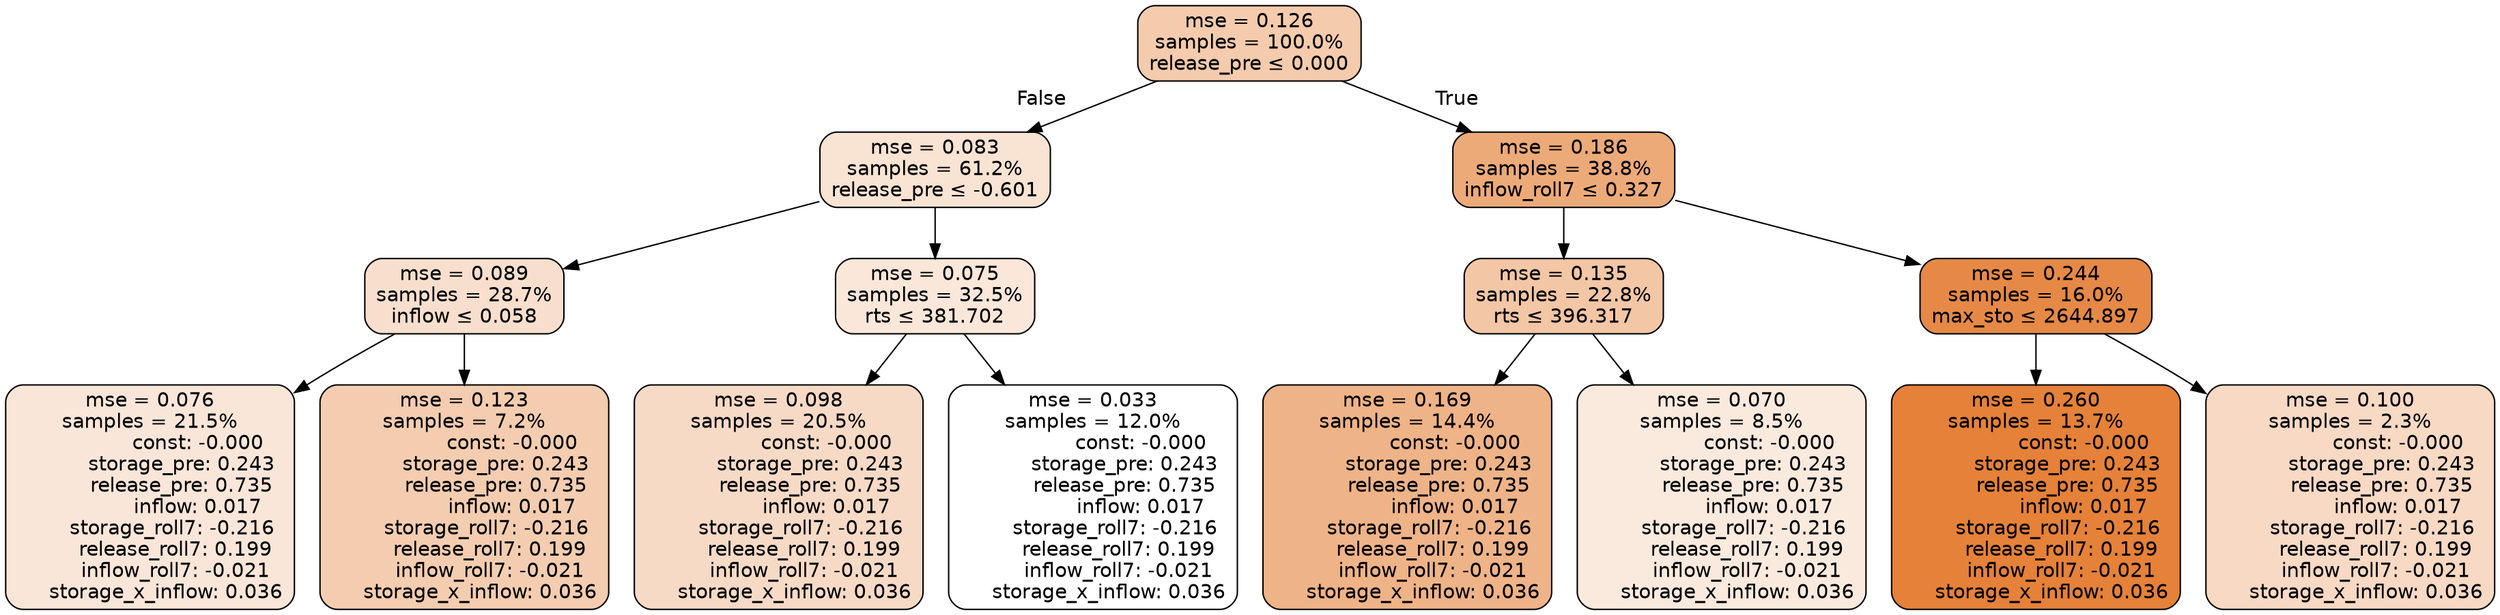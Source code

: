 digraph tree {
node [shape=rectangle, style="filled, rounded", color="black", fontname=helvetica] ;
edge [fontname=helvetica] ;
	"0" [label="mse = 0.126
samples = 100.0%
release_pre &le; 0.000", fillcolor="#f4cbad"]
	"1" [label="mse = 0.083
samples = 61.2%
release_pre &le; -0.601", fillcolor="#f9e3d3"]
	"2" [label="mse = 0.089
samples = 28.7%
inflow &le; 0.058", fillcolor="#f8dfcd"]
	"3" [label="mse = 0.076
samples = 21.5%
               const: -0.000
          storage_pre: 0.243
          release_pre: 0.735
               inflow: 0.017
       storage_roll7: -0.216
        release_roll7: 0.199
        inflow_roll7: -0.021
     storage_x_inflow: 0.036", fillcolor="#fae6d9"]
	"4" [label="mse = 0.123
samples = 7.2%
               const: -0.000
          storage_pre: 0.243
          release_pre: 0.735
               inflow: 0.017
       storage_roll7: -0.216
        release_roll7: 0.199
        inflow_roll7: -0.021
     storage_x_inflow: 0.036", fillcolor="#f4cdb0"]
	"5" [label="mse = 0.075
samples = 32.5%
rts &le; 381.702", fillcolor="#fae7da"]
	"6" [label="mse = 0.098
samples = 20.5%
               const: -0.000
          storage_pre: 0.243
          release_pre: 0.735
               inflow: 0.017
       storage_roll7: -0.216
        release_roll7: 0.199
        inflow_roll7: -0.021
     storage_x_inflow: 0.036", fillcolor="#f7dac6"]
	"7" [label="mse = 0.033
samples = 12.0%
               const: -0.000
          storage_pre: 0.243
          release_pre: 0.735
               inflow: 0.017
       storage_roll7: -0.216
        release_roll7: 0.199
        inflow_roll7: -0.021
     storage_x_inflow: 0.036", fillcolor="#ffffff"]
	"8" [label="mse = 0.186
samples = 38.8%
inflow_roll7 &le; 0.327", fillcolor="#edaa79"]
	"9" [label="mse = 0.135
samples = 22.8%
rts &le; 396.317", fillcolor="#f3c6a5"]
	"10" [label="mse = 0.169
samples = 14.4%
               const: -0.000
          storage_pre: 0.243
          release_pre: 0.735
               inflow: 0.017
       storage_roll7: -0.216
        release_roll7: 0.199
        inflow_roll7: -0.021
     storage_x_inflow: 0.036", fillcolor="#efb388"]
	"11" [label="mse = 0.070
samples = 8.5%
               const: -0.000
          storage_pre: 0.243
          release_pre: 0.735
               inflow: 0.017
       storage_roll7: -0.216
        release_roll7: 0.199
        inflow_roll7: -0.021
     storage_x_inflow: 0.036", fillcolor="#faeade"]
	"12" [label="mse = 0.244
samples = 16.0%
max_sto &le; 2644.897", fillcolor="#e68946"]
	"13" [label="mse = 0.260
samples = 13.7%
               const: -0.000
          storage_pre: 0.243
          release_pre: 0.735
               inflow: 0.017
       storage_roll7: -0.216
        release_roll7: 0.199
        inflow_roll7: -0.021
     storage_x_inflow: 0.036", fillcolor="#e58139"]
	"14" [label="mse = 0.100
samples = 2.3%
               const: -0.000
          storage_pre: 0.243
          release_pre: 0.735
               inflow: 0.017
       storage_roll7: -0.216
        release_roll7: 0.199
        inflow_roll7: -0.021
     storage_x_inflow: 0.036", fillcolor="#f7d9c4"]

	"0" -> "1" [labeldistance=2.5, labelangle=45, headlabel="False"]
	"1" -> "2"
	"2" -> "3"
	"2" -> "4"
	"1" -> "5"
	"5" -> "6"
	"5" -> "7"
	"0" -> "8" [labeldistance=2.5, labelangle=-45, headlabel="True"]
	"8" -> "9"
	"9" -> "10"
	"9" -> "11"
	"8" -> "12"
	"12" -> "13"
	"12" -> "14"
}